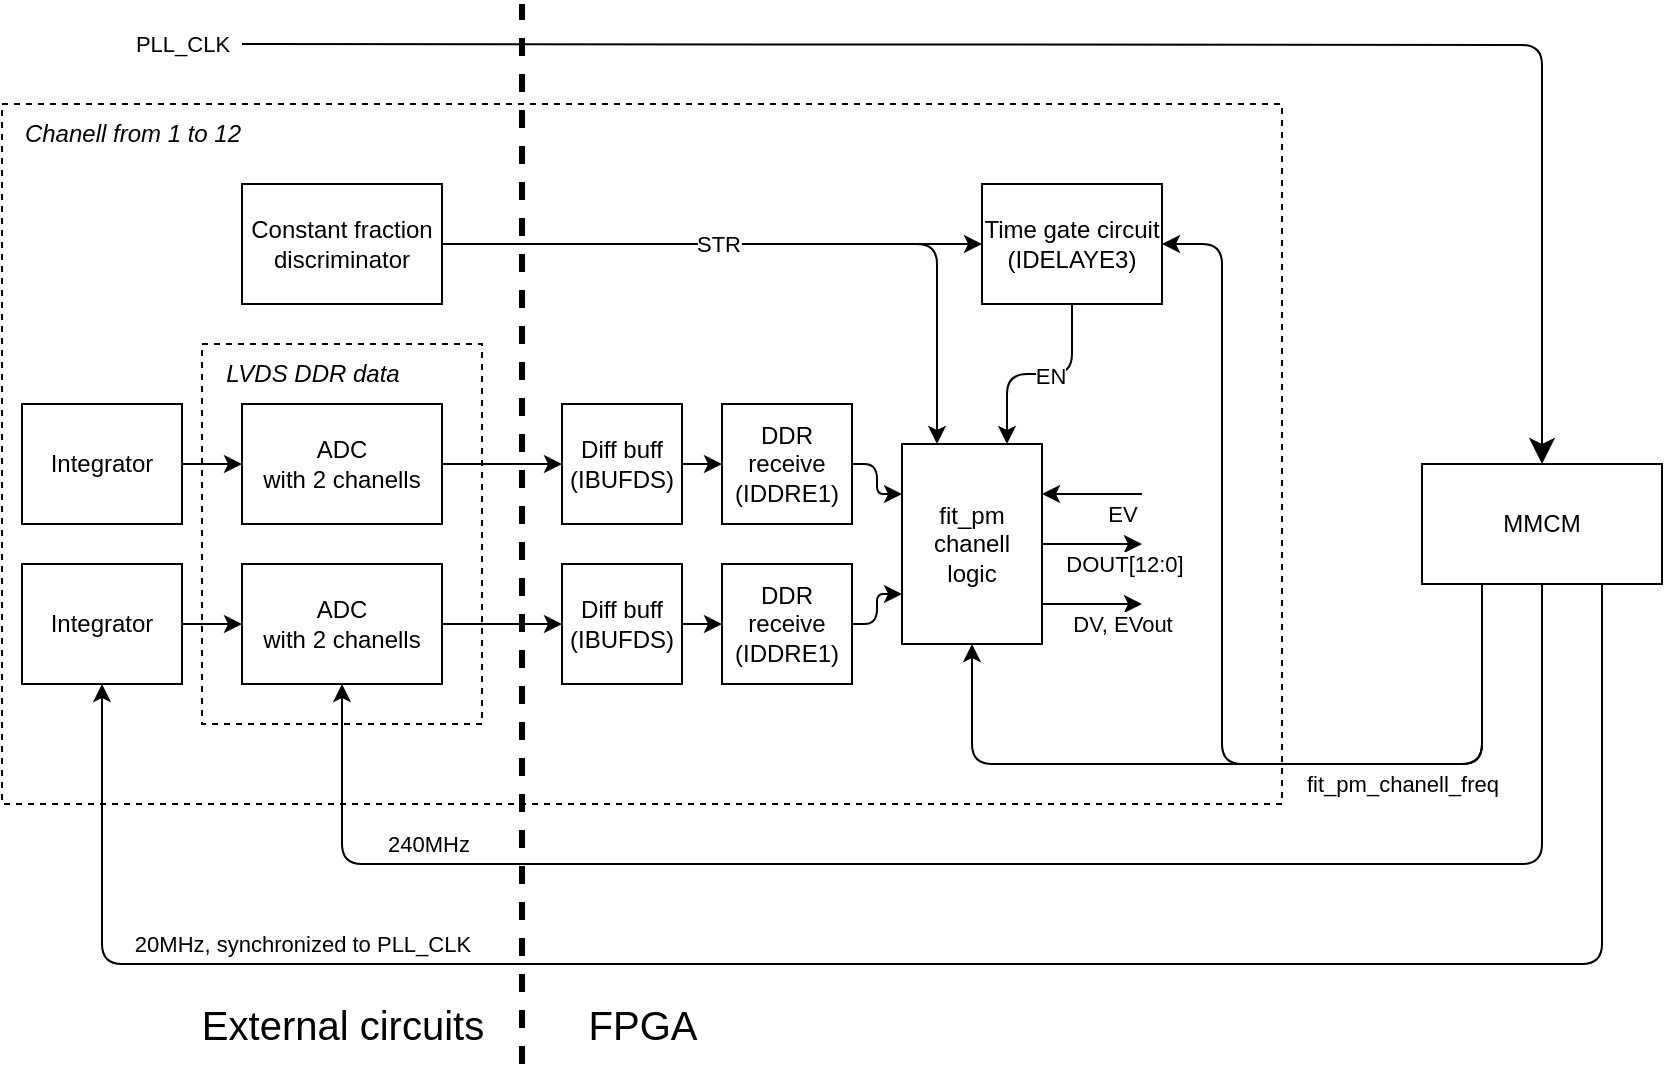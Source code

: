 <mxfile>
    <diagram id="VdJQXFleTinv3W6w0sz0" name="Page-1">
        <mxGraphModel dx="1380" dy="681" grid="1" gridSize="10" guides="1" tooltips="1" connect="1" arrows="1" fold="1" page="1" pageScale="1" pageWidth="850" pageHeight="1100" math="0" shadow="0">
            <root>
                <mxCell id="0"/>
                <mxCell id="1" parent="0"/>
                <mxCell id="44" value="" style="rounded=0;whiteSpace=wrap;html=1;dashed=1;" parent="1" vertex="1">
                    <mxGeometry x="10" y="70" width="640" height="350" as="geometry"/>
                </mxCell>
                <mxCell id="46" value="" style="rounded=0;whiteSpace=wrap;html=1;dashed=1;" parent="1" vertex="1">
                    <mxGeometry x="110" y="190" width="140" height="190" as="geometry"/>
                </mxCell>
                <mxCell id="34" style="edgeStyle=orthogonalEdgeStyle;html=1;entryX=0;entryY=0.5;entryDx=0;entryDy=0;" parent="1" source="2" target="32" edge="1">
                    <mxGeometry relative="1" as="geometry"/>
                </mxCell>
                <mxCell id="2" value="ADC&lt;br&gt;with 2 chanells" style="whiteSpace=wrap;html=1;" parent="1" vertex="1">
                    <mxGeometry x="130" y="220" width="100" height="60" as="geometry"/>
                </mxCell>
                <mxCell id="9" style="edgeStyle=none;html=1;entryX=0;entryY=0.5;entryDx=0;entryDy=0;" parent="1" source="5" target="2" edge="1">
                    <mxGeometry relative="1" as="geometry"/>
                </mxCell>
                <mxCell id="5" value="Integrator" style="whiteSpace=wrap;html=1;" parent="1" vertex="1">
                    <mxGeometry x="20" y="220" width="80" height="60" as="geometry"/>
                </mxCell>
                <mxCell id="39" style="edgeStyle=orthogonalEdgeStyle;html=1;entryX=0;entryY=0.5;entryDx=0;entryDy=0;" parent="1" source="6" target="38" edge="1">
                    <mxGeometry relative="1" as="geometry"/>
                </mxCell>
                <mxCell id="6" value="ADC&lt;br&gt;with 2 chanells" style="whiteSpace=wrap;html=1;" parent="1" vertex="1">
                    <mxGeometry x="130" y="300" width="100" height="60" as="geometry"/>
                </mxCell>
                <mxCell id="10" style="edgeStyle=none;html=1;entryX=0;entryY=0.5;entryDx=0;entryDy=0;" parent="1" source="7" target="6" edge="1">
                    <mxGeometry relative="1" as="geometry"/>
                </mxCell>
                <mxCell id="7" value="Integrator" style="whiteSpace=wrap;html=1;" parent="1" vertex="1">
                    <mxGeometry x="20" y="300" width="80" height="60" as="geometry"/>
                </mxCell>
                <mxCell id="17" style="edgeStyle=orthogonalEdgeStyle;html=1;" parent="1" source="11" edge="1">
                    <mxGeometry relative="1" as="geometry">
                        <mxPoint x="580" y="290" as="targetPoint"/>
                        <Array as="points">
                            <mxPoint x="560" y="290"/>
                            <mxPoint x="560" y="290"/>
                        </Array>
                    </mxGeometry>
                </mxCell>
                <mxCell id="19" value="DOUT[12:0]" style="edgeLabel;html=1;align=center;verticalAlign=middle;resizable=0;points=[];" parent="17" vertex="1" connectable="0">
                    <mxGeometry x="0.451" y="1" relative="1" as="geometry">
                        <mxPoint x="4" y="11" as="offset"/>
                    </mxGeometry>
                </mxCell>
                <mxCell id="18" style="edgeStyle=orthogonalEdgeStyle;html=1;" parent="1" source="11" edge="1">
                    <mxGeometry relative="1" as="geometry">
                        <mxPoint x="580" y="320" as="targetPoint"/>
                        <Array as="points">
                            <mxPoint x="550" y="320"/>
                            <mxPoint x="550" y="320"/>
                        </Array>
                    </mxGeometry>
                </mxCell>
                <mxCell id="20" value="DV, EVout" style="edgeLabel;html=1;align=center;verticalAlign=middle;resizable=0;points=[];" parent="18" vertex="1" connectable="0">
                    <mxGeometry x="0.512" relative="1" as="geometry">
                        <mxPoint x="2" y="10" as="offset"/>
                    </mxGeometry>
                </mxCell>
                <mxCell id="11" value="fit_pm&lt;br&gt;chanell&lt;br&gt;logic" style="whiteSpace=wrap;html=1;" parent="1" vertex="1">
                    <mxGeometry x="460" y="240" width="70" height="100" as="geometry"/>
                </mxCell>
                <mxCell id="23" value="&lt;i&gt;LVDS DDR data&lt;/i&gt;" style="text;html=1;align=center;verticalAlign=middle;resizable=0;points=[];autosize=1;strokeColor=none;fillColor=none;" parent="1" vertex="1">
                    <mxGeometry x="110" y="190" width="110" height="30" as="geometry"/>
                </mxCell>
                <mxCell id="24" value="" style="endArrow=classic;html=1;entryX=1;entryY=0.25;entryDx=0;entryDy=0;" parent="1" target="11" edge="1">
                    <mxGeometry width="50" height="50" relative="1" as="geometry">
                        <mxPoint x="580" y="265" as="sourcePoint"/>
                        <mxPoint x="540" y="220" as="targetPoint"/>
                    </mxGeometry>
                </mxCell>
                <mxCell id="25" value="EV" style="edgeLabel;html=1;align=center;verticalAlign=middle;resizable=0;points=[];" parent="24" vertex="1" connectable="0">
                    <mxGeometry x="-0.364" y="-1" relative="1" as="geometry">
                        <mxPoint x="6" y="11" as="offset"/>
                    </mxGeometry>
                </mxCell>
                <mxCell id="27" style="edgeStyle=orthogonalEdgeStyle;html=1;entryX=0.5;entryY=1;entryDx=0;entryDy=0;" parent="1" source="26" target="11" edge="1">
                    <mxGeometry relative="1" as="geometry">
                        <Array as="points">
                            <mxPoint x="750" y="400"/>
                            <mxPoint x="495" y="400"/>
                        </Array>
                    </mxGeometry>
                </mxCell>
                <mxCell id="28" value="fit_pm_chanell_freq" style="edgeLabel;html=1;align=center;verticalAlign=middle;resizable=0;points=[];" parent="27" vertex="1" connectable="0">
                    <mxGeometry x="0.53" y="2" relative="1" as="geometry">
                        <mxPoint x="180" y="8" as="offset"/>
                    </mxGeometry>
                </mxCell>
                <mxCell id="29" style="edgeStyle=orthogonalEdgeStyle;html=1;entryX=0.5;entryY=1;entryDx=0;entryDy=0;" parent="1" source="26" target="6" edge="1">
                    <mxGeometry relative="1" as="geometry">
                        <Array as="points">
                            <mxPoint x="780" y="450"/>
                            <mxPoint x="180" y="450"/>
                        </Array>
                    </mxGeometry>
                </mxCell>
                <mxCell id="30" value="240MHz" style="edgeLabel;html=1;align=center;verticalAlign=middle;resizable=0;points=[];" parent="29" vertex="1" connectable="0">
                    <mxGeometry x="0.546" relative="1" as="geometry">
                        <mxPoint x="-56" y="-10" as="offset"/>
                    </mxGeometry>
                </mxCell>
                <mxCell id="31" style="edgeStyle=orthogonalEdgeStyle;html=1;entryX=0.5;entryY=1;entryDx=0;entryDy=0;" parent="1" source="26" target="7" edge="1">
                    <mxGeometry relative="1" as="geometry">
                        <Array as="points">
                            <mxPoint x="810" y="500"/>
                            <mxPoint x="60" y="500"/>
                            <mxPoint x="60" y="360"/>
                        </Array>
                    </mxGeometry>
                </mxCell>
                <mxCell id="45" value="20MHz, synchronized to PLL_CLK" style="edgeLabel;html=1;align=center;verticalAlign=middle;resizable=0;points=[];" parent="31" vertex="1" connectable="0">
                    <mxGeometry x="0.661" y="-2" relative="1" as="geometry">
                        <mxPoint x="57" y="-8" as="offset"/>
                    </mxGeometry>
                </mxCell>
                <mxCell id="52" style="edgeStyle=orthogonalEdgeStyle;html=1;entryX=1;entryY=0.5;entryDx=0;entryDy=0;" parent="1" source="26" target="51" edge="1">
                    <mxGeometry relative="1" as="geometry">
                        <Array as="points">
                            <mxPoint x="750" y="400"/>
                            <mxPoint x="620" y="400"/>
                            <mxPoint x="620" y="140"/>
                        </Array>
                    </mxGeometry>
                </mxCell>
                <mxCell id="26" value="MMCM" style="whiteSpace=wrap;html=1;" parent="1" vertex="1">
                    <mxGeometry x="720" y="250" width="120" height="60" as="geometry"/>
                </mxCell>
                <mxCell id="35" style="edgeStyle=orthogonalEdgeStyle;html=1;entryX=0;entryY=0.5;entryDx=0;entryDy=0;" parent="1" source="32" target="33" edge="1">
                    <mxGeometry relative="1" as="geometry"/>
                </mxCell>
                <mxCell id="32" value="Diff buff&lt;br&gt;(IBUFDS)" style="whiteSpace=wrap;html=1;" parent="1" vertex="1">
                    <mxGeometry x="290" y="220" width="60" height="60" as="geometry"/>
                </mxCell>
                <mxCell id="37" style="edgeStyle=orthogonalEdgeStyle;html=1;entryX=0;entryY=0.25;entryDx=0;entryDy=0;" parent="1" source="33" target="11" edge="1">
                    <mxGeometry relative="1" as="geometry"/>
                </mxCell>
                <mxCell id="41" style="edgeStyle=orthogonalEdgeStyle;html=1;entryX=0;entryY=0.5;entryDx=0;entryDy=0;" parent="1" source="38" target="40" edge="1">
                    <mxGeometry relative="1" as="geometry"/>
                </mxCell>
                <mxCell id="33" value="DDR receive&lt;br&gt;(IDDRE1)" style="whiteSpace=wrap;html=1;" parent="1" vertex="1">
                    <mxGeometry x="370" y="220" width="65" height="60" as="geometry"/>
                </mxCell>
                <mxCell id="38" value="Diff buff&lt;br&gt;(IBUFDS)" style="whiteSpace=wrap;html=1;" parent="1" vertex="1">
                    <mxGeometry x="290" y="300" width="60" height="60" as="geometry"/>
                </mxCell>
                <mxCell id="42" style="edgeStyle=orthogonalEdgeStyle;html=1;entryX=0;entryY=0.75;entryDx=0;entryDy=0;" parent="1" source="40" target="11" edge="1">
                    <mxGeometry relative="1" as="geometry"/>
                </mxCell>
                <mxCell id="40" value="DDR receive&lt;br&gt;(IDDRE1)" style="whiteSpace=wrap;html=1;" parent="1" vertex="1">
                    <mxGeometry x="370" y="300" width="65" height="60" as="geometry"/>
                </mxCell>
                <mxCell id="47" value="&lt;i&gt;Chanell from 1 to 12&lt;/i&gt;" style="text;html=1;align=center;verticalAlign=middle;resizable=0;points=[];autosize=1;strokeColor=none;fillColor=none;" parent="1" vertex="1">
                    <mxGeometry x="10" y="70" width="130" height="30" as="geometry"/>
                </mxCell>
                <mxCell id="70" style="edgeStyle=elbowEdgeStyle;elbow=vertical;html=1;entryX=0.75;entryY=0;entryDx=0;entryDy=0;" edge="1" parent="1" source="51" target="11">
                    <mxGeometry relative="1" as="geometry"/>
                </mxCell>
                <mxCell id="71" value="EN" style="edgeLabel;html=1;align=center;verticalAlign=middle;resizable=0;points=[];" vertex="1" connectable="0" parent="70">
                    <mxGeometry x="-0.095" y="1" relative="1" as="geometry">
                        <mxPoint as="offset"/>
                    </mxGeometry>
                </mxCell>
                <mxCell id="51" value="Time gate circuit (IDELAYE3)" style="whiteSpace=wrap;html=1;" parent="1" vertex="1">
                    <mxGeometry x="500" y="110" width="90" height="60" as="geometry"/>
                </mxCell>
                <mxCell id="60" style="edgeStyle=orthogonalEdgeStyle;html=1;entryX=0;entryY=0.5;entryDx=0;entryDy=0;" parent="1" source="58" target="51" edge="1">
                    <mxGeometry relative="1" as="geometry">
                        <Array as="points">
                            <mxPoint x="450" y="140"/>
                        </Array>
                    </mxGeometry>
                </mxCell>
                <mxCell id="69" style="edgeStyle=elbowEdgeStyle;html=1;entryX=0.25;entryY=0;entryDx=0;entryDy=0;elbow=vertical;" edge="1" parent="1" source="58" target="11">
                    <mxGeometry relative="1" as="geometry">
                        <Array as="points">
                            <mxPoint x="430" y="140"/>
                            <mxPoint x="360" y="140"/>
                        </Array>
                    </mxGeometry>
                </mxCell>
                <mxCell id="72" value="STR" style="edgeLabel;html=1;align=center;verticalAlign=middle;resizable=0;points=[];" vertex="1" connectable="0" parent="69">
                    <mxGeometry x="-0.209" relative="1" as="geometry">
                        <mxPoint as="offset"/>
                    </mxGeometry>
                </mxCell>
                <mxCell id="58" value="Constant fraction discriminator" style="whiteSpace=wrap;html=1;" parent="1" vertex="1">
                    <mxGeometry x="130" y="110" width="100" height="60" as="geometry"/>
                </mxCell>
                <mxCell id="62" value="" style="endArrow=none;dashed=1;html=1;endSize=10;strokeWidth=3;" parent="1" edge="1">
                    <mxGeometry width="50" height="50" relative="1" as="geometry">
                        <mxPoint x="270" y="550" as="sourcePoint"/>
                        <mxPoint x="270" y="20" as="targetPoint"/>
                    </mxGeometry>
                </mxCell>
                <mxCell id="63" value="&lt;font style=&quot;font-size: 20px;&quot;&gt;FPGA&lt;/font&gt;" style="text;html=1;align=center;verticalAlign=middle;resizable=0;points=[];autosize=1;strokeColor=none;fillColor=none;" parent="1" vertex="1">
                    <mxGeometry x="290" y="510" width="80" height="40" as="geometry"/>
                </mxCell>
                <mxCell id="64" value="&lt;font style=&quot;font-size: 20px;&quot;&gt;External circuits&lt;/font&gt;" style="text;html=1;align=center;verticalAlign=middle;resizable=0;points=[];autosize=1;strokeColor=none;fillColor=none;strokeWidth=1;" parent="1" vertex="1">
                    <mxGeometry x="100" y="510" width="160" height="40" as="geometry"/>
                </mxCell>
                <mxCell id="65" value="" style="endArrow=classic;html=1;strokeWidth=1;endSize=10;entryX=0.5;entryY=0;entryDx=0;entryDy=0;edgeStyle=orthogonalEdgeStyle;" parent="1" target="26" edge="1">
                    <mxGeometry width="50" height="50" relative="1" as="geometry">
                        <mxPoint x="130" y="40" as="sourcePoint"/>
                        <mxPoint x="360" y="240" as="targetPoint"/>
                    </mxGeometry>
                </mxCell>
                <mxCell id="66" value="PLL_CLK" style="edgeLabel;html=1;align=center;verticalAlign=middle;resizable=0;points=[];" parent="65" vertex="1" connectable="0">
                    <mxGeometry x="-0.367" y="-4" relative="1" as="geometry">
                        <mxPoint x="-302" y="-4" as="offset"/>
                    </mxGeometry>
                </mxCell>
            </root>
        </mxGraphModel>
    </diagram>
</mxfile>